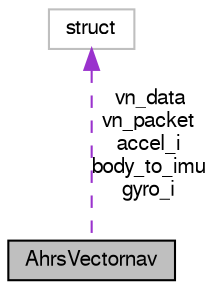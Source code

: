 digraph "AhrsVectornav"
{
  edge [fontname="FreeSans",fontsize="10",labelfontname="FreeSans",labelfontsize="10"];
  node [fontname="FreeSans",fontsize="10",shape=record];
  Node1 [label="AhrsVectornav",height=0.2,width=0.4,color="black", fillcolor="grey75", style="filled", fontcolor="black"];
  Node2 -> Node1 [dir="back",color="darkorchid3",fontsize="10",style="dashed",label=" vn_data\nvn_packet\naccel_i\nbody_to_imu\ngyro_i" ,fontname="FreeSans"];
  Node2 [label="struct",height=0.2,width=0.4,color="grey75", fillcolor="white", style="filled"];
}
